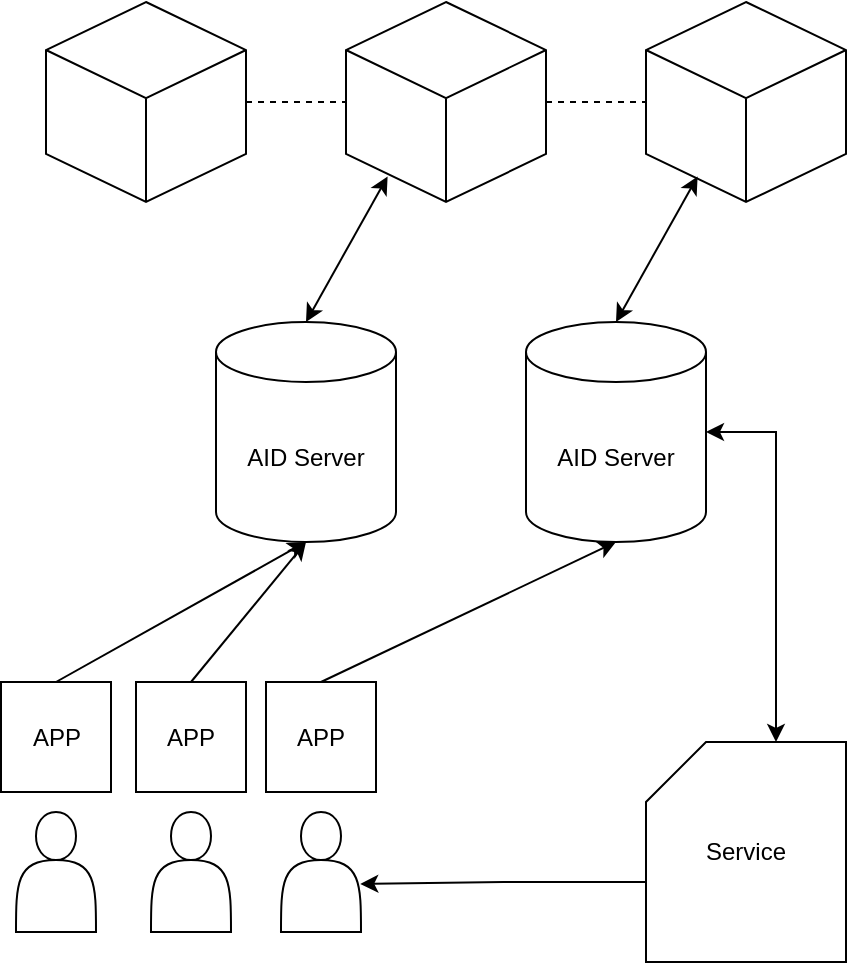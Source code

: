 <mxfile version="24.4.2" type="device">
  <diagram name="Page-1" id="uPT5TZPzOPrnh4ysFEue">
    <mxGraphModel dx="821" dy="521" grid="1" gridSize="10" guides="1" tooltips="1" connect="1" arrows="1" fold="1" page="1" pageScale="1" pageWidth="850" pageHeight="1100" math="0" shadow="0">
      <root>
        <mxCell id="0" />
        <mxCell id="1" parent="0" />
        <mxCell id="UtldLLg9z21MGQ7EYthO-1" value="" style="html=1;shape=mxgraph.basic.isocube;isoAngle=15;" vertex="1" parent="1">
          <mxGeometry x="250" y="210" width="100" height="100" as="geometry" />
        </mxCell>
        <mxCell id="UtldLLg9z21MGQ7EYthO-2" value="" style="html=1;shape=mxgraph.basic.isocube;isoAngle=15;" vertex="1" parent="1">
          <mxGeometry x="400" y="210" width="100" height="100" as="geometry" />
        </mxCell>
        <mxCell id="UtldLLg9z21MGQ7EYthO-3" value="" style="html=1;shape=mxgraph.basic.isocube;isoAngle=15;" vertex="1" parent="1">
          <mxGeometry x="550" y="210" width="100" height="100" as="geometry" />
        </mxCell>
        <mxCell id="UtldLLg9z21MGQ7EYthO-4" value="" style="endArrow=none;dashed=1;html=1;rounded=0;exitX=1;exitY=0.5;exitDx=0;exitDy=0;exitPerimeter=0;entryX=0;entryY=0.5;entryDx=0;entryDy=0;entryPerimeter=0;" edge="1" parent="1" source="UtldLLg9z21MGQ7EYthO-1" target="UtldLLg9z21MGQ7EYthO-2">
          <mxGeometry width="50" height="50" relative="1" as="geometry">
            <mxPoint x="460" y="340" as="sourcePoint" />
            <mxPoint x="510" y="290" as="targetPoint" />
          </mxGeometry>
        </mxCell>
        <mxCell id="UtldLLg9z21MGQ7EYthO-5" value="" style="endArrow=none;dashed=1;html=1;rounded=0;exitX=1;exitY=0.5;exitDx=0;exitDy=0;exitPerimeter=0;entryX=0;entryY=0.5;entryDx=0;entryDy=0;entryPerimeter=0;" edge="1" parent="1" source="UtldLLg9z21MGQ7EYthO-2" target="UtldLLg9z21MGQ7EYthO-3">
          <mxGeometry width="50" height="50" relative="1" as="geometry">
            <mxPoint x="360" y="270" as="sourcePoint" />
            <mxPoint x="410" y="270" as="targetPoint" />
          </mxGeometry>
        </mxCell>
        <mxCell id="UtldLLg9z21MGQ7EYthO-6" value="AID Server" style="shape=cylinder3;whiteSpace=wrap;html=1;boundedLbl=1;backgroundOutline=1;size=15;" vertex="1" parent="1">
          <mxGeometry x="335" y="370" width="90" height="110" as="geometry" />
        </mxCell>
        <mxCell id="UtldLLg9z21MGQ7EYthO-7" value="AID Server" style="shape=cylinder3;whiteSpace=wrap;html=1;boundedLbl=1;backgroundOutline=1;size=15;" vertex="1" parent="1">
          <mxGeometry x="490" y="370" width="90" height="110" as="geometry" />
        </mxCell>
        <mxCell id="UtldLLg9z21MGQ7EYthO-8" value="" style="endArrow=classic;startArrow=classic;html=1;rounded=0;exitX=0.5;exitY=0;exitDx=0;exitDy=0;exitPerimeter=0;entryX=0.258;entryY=0.872;entryDx=0;entryDy=0;entryPerimeter=0;" edge="1" parent="1" source="UtldLLg9z21MGQ7EYthO-7" target="UtldLLg9z21MGQ7EYthO-3">
          <mxGeometry width="50" height="50" relative="1" as="geometry">
            <mxPoint x="470" y="380" as="sourcePoint" />
            <mxPoint x="520" y="330" as="targetPoint" />
          </mxGeometry>
        </mxCell>
        <mxCell id="UtldLLg9z21MGQ7EYthO-9" value="" style="endArrow=classic;startArrow=classic;html=1;rounded=0;exitX=0.5;exitY=0;exitDx=0;exitDy=0;exitPerimeter=0;entryX=0.208;entryY=0.872;entryDx=0;entryDy=0;entryPerimeter=0;" edge="1" parent="1" source="UtldLLg9z21MGQ7EYthO-6" target="UtldLLg9z21MGQ7EYthO-2">
          <mxGeometry width="50" height="50" relative="1" as="geometry">
            <mxPoint x="470" y="380" as="sourcePoint" />
            <mxPoint x="520" y="330" as="targetPoint" />
          </mxGeometry>
        </mxCell>
        <mxCell id="UtldLLg9z21MGQ7EYthO-10" value="" style="shape=actor;whiteSpace=wrap;html=1;" vertex="1" parent="1">
          <mxGeometry x="235" y="615" width="40" height="60" as="geometry" />
        </mxCell>
        <mxCell id="UtldLLg9z21MGQ7EYthO-15" value="APP" style="whiteSpace=wrap;html=1;aspect=fixed;" vertex="1" parent="1">
          <mxGeometry x="227.5" y="550" width="55" height="55" as="geometry" />
        </mxCell>
        <mxCell id="UtldLLg9z21MGQ7EYthO-16" value="" style="shape=actor;whiteSpace=wrap;html=1;" vertex="1" parent="1">
          <mxGeometry x="302.5" y="615" width="40" height="60" as="geometry" />
        </mxCell>
        <mxCell id="UtldLLg9z21MGQ7EYthO-17" value="APP" style="whiteSpace=wrap;html=1;aspect=fixed;" vertex="1" parent="1">
          <mxGeometry x="295" y="550" width="55" height="55" as="geometry" />
        </mxCell>
        <mxCell id="UtldLLg9z21MGQ7EYthO-18" value="" style="shape=actor;whiteSpace=wrap;html=1;" vertex="1" parent="1">
          <mxGeometry x="367.5" y="615" width="40" height="60" as="geometry" />
        </mxCell>
        <mxCell id="UtldLLg9z21MGQ7EYthO-19" value="APP" style="whiteSpace=wrap;html=1;aspect=fixed;" vertex="1" parent="1">
          <mxGeometry x="360" y="550" width="55" height="55" as="geometry" />
        </mxCell>
        <mxCell id="UtldLLg9z21MGQ7EYthO-20" value="" style="endArrow=classic;html=1;rounded=0;exitX=0.5;exitY=0;exitDx=0;exitDy=0;entryX=0.5;entryY=1;entryDx=0;entryDy=0;entryPerimeter=0;" edge="1" parent="1" source="UtldLLg9z21MGQ7EYthO-15" target="UtldLLg9z21MGQ7EYthO-6">
          <mxGeometry width="50" height="50" relative="1" as="geometry">
            <mxPoint x="252.5" y="530" as="sourcePoint" />
            <mxPoint x="302.5" y="480" as="targetPoint" />
          </mxGeometry>
        </mxCell>
        <mxCell id="UtldLLg9z21MGQ7EYthO-21" value="" style="endArrow=classic;html=1;rounded=0;exitX=0.5;exitY=0;exitDx=0;exitDy=0;entryX=0.5;entryY=1;entryDx=0;entryDy=0;entryPerimeter=0;" edge="1" parent="1" source="UtldLLg9z21MGQ7EYthO-17" target="UtldLLg9z21MGQ7EYthO-6">
          <mxGeometry width="50" height="50" relative="1" as="geometry">
            <mxPoint x="470" y="530" as="sourcePoint" />
            <mxPoint x="520" y="480" as="targetPoint" />
          </mxGeometry>
        </mxCell>
        <mxCell id="UtldLLg9z21MGQ7EYthO-22" value="" style="endArrow=classic;html=1;rounded=0;exitX=0.5;exitY=0;exitDx=0;exitDy=0;entryX=0.5;entryY=1;entryDx=0;entryDy=0;entryPerimeter=0;" edge="1" parent="1" source="UtldLLg9z21MGQ7EYthO-19" target="UtldLLg9z21MGQ7EYthO-7">
          <mxGeometry width="50" height="50" relative="1" as="geometry">
            <mxPoint x="470" y="530" as="sourcePoint" />
            <mxPoint x="520" y="480" as="targetPoint" />
          </mxGeometry>
        </mxCell>
        <mxCell id="UtldLLg9z21MGQ7EYthO-24" value="Service" style="shape=card;whiteSpace=wrap;html=1;" vertex="1" parent="1">
          <mxGeometry x="550" y="580" width="100" height="110" as="geometry" />
        </mxCell>
        <mxCell id="UtldLLg9z21MGQ7EYthO-27" value="" style="endArrow=classic;startArrow=classic;html=1;rounded=0;entryX=1;entryY=0.5;entryDx=0;entryDy=0;entryPerimeter=0;exitX=0;exitY=0;exitDx=65;exitDy=0;exitPerimeter=0;" edge="1" parent="1" source="UtldLLg9z21MGQ7EYthO-24" target="UtldLLg9z21MGQ7EYthO-7">
          <mxGeometry width="50" height="50" relative="1" as="geometry">
            <mxPoint x="590" y="510" as="sourcePoint" />
            <mxPoint x="640" y="460" as="targetPoint" />
            <Array as="points">
              <mxPoint x="615" y="425" />
            </Array>
          </mxGeometry>
        </mxCell>
        <mxCell id="UtldLLg9z21MGQ7EYthO-28" style="edgeStyle=orthogonalEdgeStyle;rounded=0;orthogonalLoop=1;jettySize=auto;html=1;exitX=0;exitY=0;exitDx=0;exitDy=70;exitPerimeter=0;entryX=0.991;entryY=0.599;entryDx=0;entryDy=0;entryPerimeter=0;" edge="1" parent="1" source="UtldLLg9z21MGQ7EYthO-24" target="UtldLLg9z21MGQ7EYthO-18">
          <mxGeometry relative="1" as="geometry" />
        </mxCell>
      </root>
    </mxGraphModel>
  </diagram>
</mxfile>
